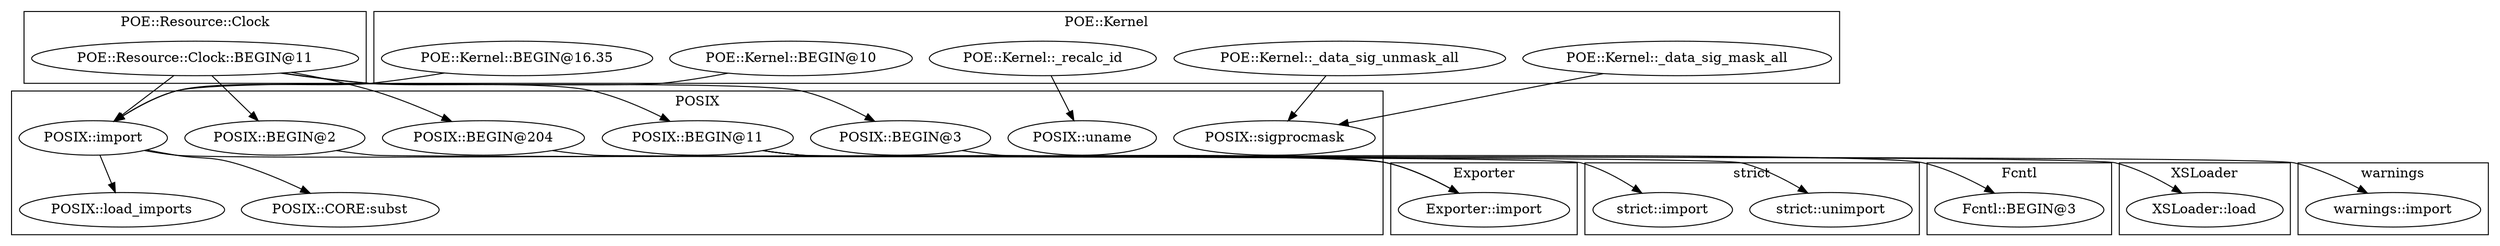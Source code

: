 digraph {
graph [overlap=false]
subgraph cluster_POSIX {
	label="POSIX";
	"POSIX::import";
	"POSIX::BEGIN@2";
	"POSIX::BEGIN@11";
	"POSIX::load_imports";
	"POSIX::uname";
	"POSIX::BEGIN@204";
	"POSIX::CORE:subst";
	"POSIX::sigprocmask";
	"POSIX::BEGIN@3";
}
subgraph cluster_warnings {
	label="warnings";
	"warnings::import";
}
subgraph cluster_Fcntl {
	label="Fcntl";
	"Fcntl::BEGIN@3";
}
subgraph cluster_POE_Resource_Clock {
	label="POE::Resource::Clock";
	"POE::Resource::Clock::BEGIN@11";
}
subgraph cluster_POE_Kernel {
	label="POE::Kernel";
	"POE::Kernel::_data_sig_unmask_all";
	"POE::Kernel::BEGIN@16.35";
	"POE::Kernel::_data_sig_mask_all";
	"POE::Kernel::BEGIN@10";
	"POE::Kernel::_recalc_id";
}
subgraph cluster_XSLoader {
	label="XSLoader";
	"XSLoader::load";
}
subgraph cluster_Exporter {
	label="Exporter";
	"Exporter::import";
}
subgraph cluster_strict {
	label="strict";
	"strict::import";
	"strict::unimport";
}
"POSIX::import" -> "POSIX::CORE:subst";
"POSIX::BEGIN@204" -> "strict::unimport";
"POE::Kernel::_data_sig_unmask_all" -> "POSIX::sigprocmask";
"POE::Kernel::_data_sig_mask_all" -> "POSIX::sigprocmask";
"POE::Kernel::_recalc_id" -> "POSIX::uname";
"POE::Resource::Clock::BEGIN@11" -> "POSIX::BEGIN@11";
"POE::Resource::Clock::BEGIN@11" -> "POSIX::BEGIN@204";
"POSIX::import" -> "POSIX::load_imports";
"POSIX::BEGIN@11" -> "XSLoader::load";
"POSIX::import" -> "Exporter::import";
"POSIX::BEGIN@11" -> "Exporter::import";
"POE::Resource::Clock::BEGIN@11" -> "POSIX::BEGIN@2";
"POSIX::BEGIN@11" -> "Fcntl::BEGIN@3";
"POSIX::BEGIN@3" -> "warnings::import";
"POE::Resource::Clock::BEGIN@11" -> "POSIX::BEGIN@3";
"POE::Resource::Clock::BEGIN@11" -> "POSIX::import";
"POE::Kernel::BEGIN@16.35" -> "POSIX::import";
"POE::Kernel::BEGIN@10" -> "POSIX::import";
"POSIX::BEGIN@2" -> "strict::import";
}

